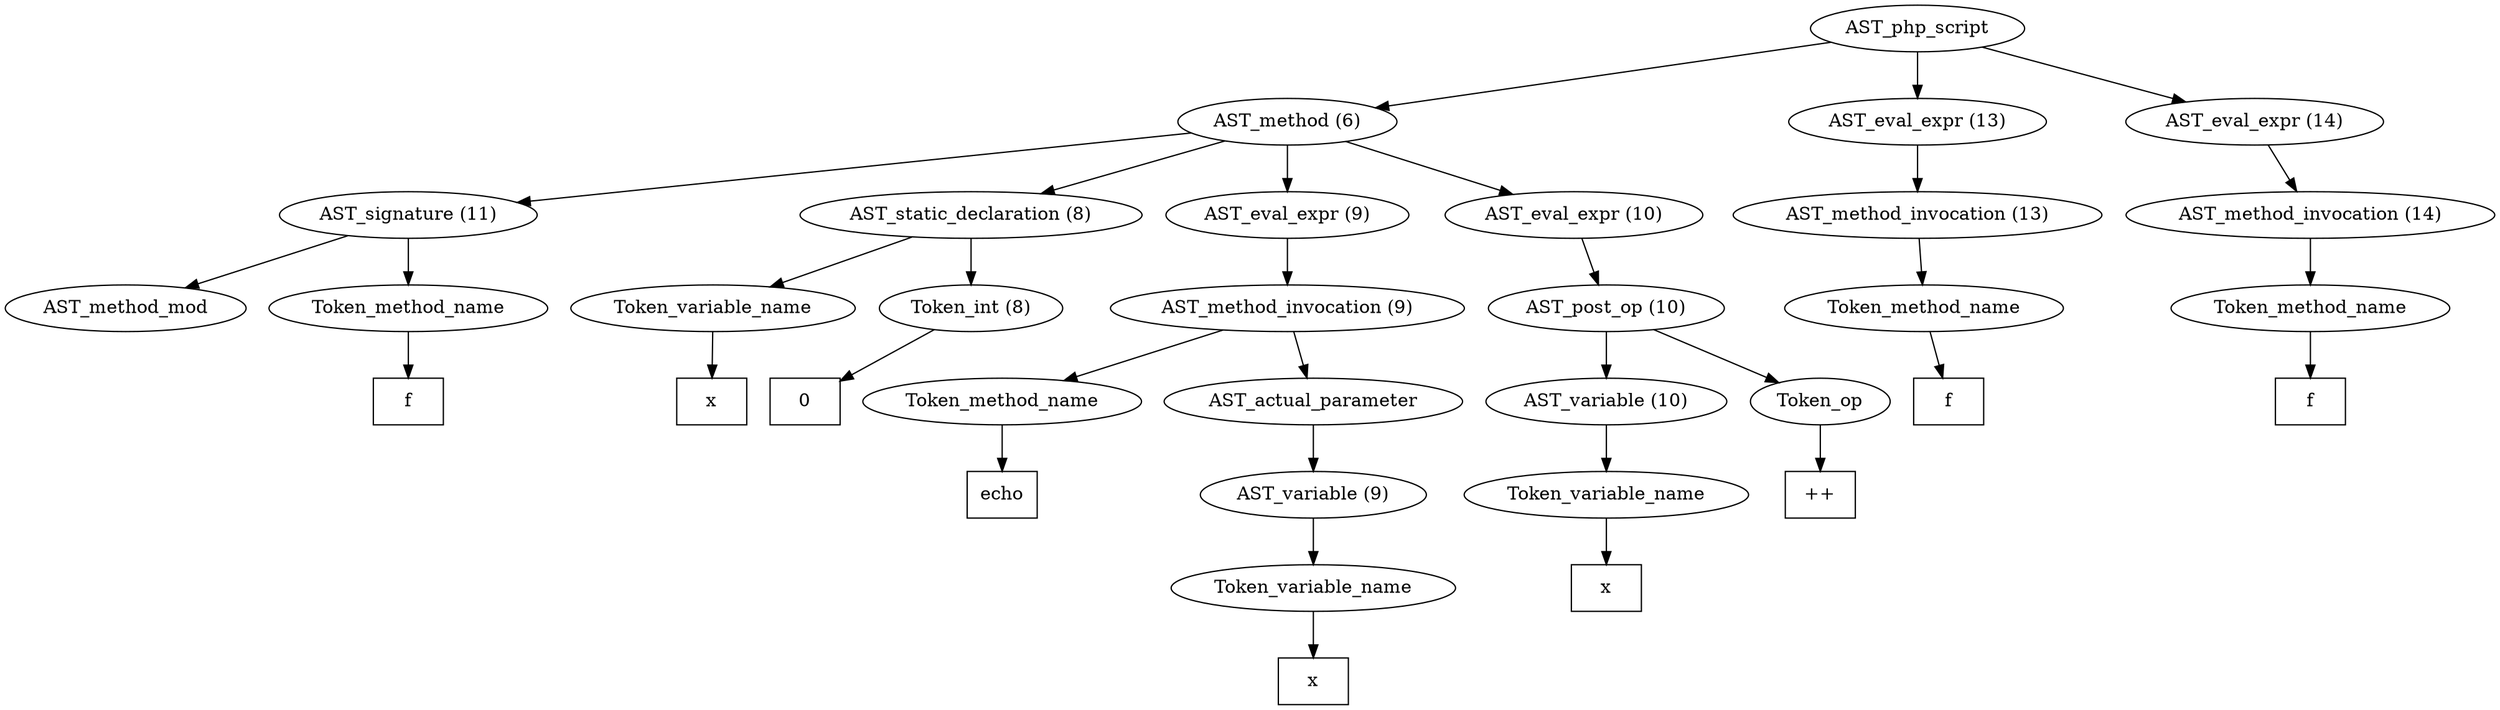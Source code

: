 /*
 * AST in dot format generated by phc -- the PHP compiler
 */

digraph AST {
node_0 [label="AST_php_script"];
node_1 [label="AST_method (6)"];
node_2 [label="AST_signature (11)"];
node_3 [label="AST_method_mod"];
node_4 [label="Token_method_name"];
node_5 [label="f", shape=box]
node_4 -> node_5;
node_2 -> node_4;
node_2 -> node_3;
node_6 [label="AST_static_declaration (8)"];
node_7 [label="Token_variable_name"];
node_8 [label="x", shape=box]
node_7 -> node_8;
node_9 [label="Token_int (8)"];
node_10 [label="0", shape=box]
node_9 -> node_10;
node_6 -> node_9;
node_6 -> node_7;
node_11 [label="AST_eval_expr (9)"];
node_12 [label="AST_method_invocation (9)"];
node_13 [label="Token_method_name"];
node_14 [label="echo", shape=box]
node_13 -> node_14;
node_15 [label="AST_actual_parameter"];
node_16 [label="AST_variable (9)"];
node_17 [label="Token_variable_name"];
node_18 [label="x", shape=box]
node_17 -> node_18;
node_16 -> node_17;
node_15 -> node_16;
node_12 -> node_15;
node_12 -> node_13;
node_11 -> node_12;
node_19 [label="AST_eval_expr (10)"];
node_20 [label="AST_post_op (10)"];
node_21 [label="AST_variable (10)"];
node_22 [label="Token_variable_name"];
node_23 [label="x", shape=box]
node_22 -> node_23;
node_21 -> node_22;
node_24 [label="Token_op"];
node_25 [label="++", shape=box]
node_24 -> node_25;
node_20 -> node_24;
node_20 -> node_21;
node_19 -> node_20;
node_1 -> node_19;
node_1 -> node_11;
node_1 -> node_6;
node_1 -> node_2;
node_26 [label="AST_eval_expr (13)"];
node_27 [label="AST_method_invocation (13)"];
node_28 [label="Token_method_name"];
node_29 [label="f", shape=box]
node_28 -> node_29;
node_27 -> node_28;
node_26 -> node_27;
node_30 [label="AST_eval_expr (14)"];
node_31 [label="AST_method_invocation (14)"];
node_32 [label="Token_method_name"];
node_33 [label="f", shape=box]
node_32 -> node_33;
node_31 -> node_32;
node_30 -> node_31;
node_0 -> node_30;
node_0 -> node_26;
node_0 -> node_1;
}
